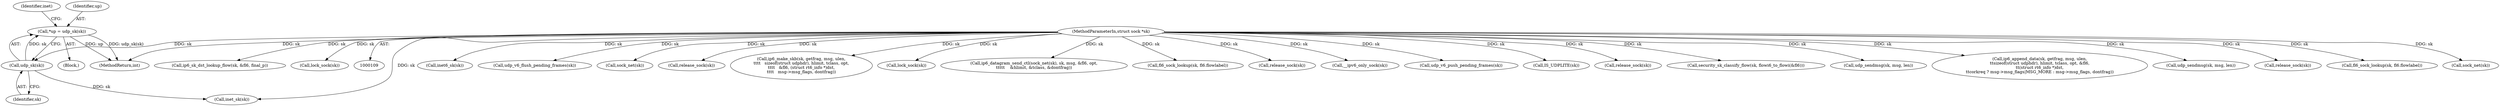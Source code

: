 digraph "0_linux_45f6fad84cc305103b28d73482b344d7f5b76f39_18@pointer" {
"1000116" [label="(Call,*up = udp_sk(sk))"];
"1000118" [label="(Call,udp_sk(sk))"];
"1000110" [label="(MethodParameterIn,struct sock *sk)"];
"1000128" [label="(Call,inet6_sk(sk))"];
"1000938" [label="(Call,udp_v6_flush_pending_frames(sk))"];
"1000122" [label="(Identifier,inet)"];
"1001020" [label="(Call,sock_net(sk))"];
"1000380" [label="(Call,release_sock(sk))"];
"1000117" [label="(Identifier,up)"];
"1000837" [label="(Call,ip6_make_skb(sk, getfrag, msg, ulen,\n\t\t\t\t   sizeof(struct udphdr), hlimit, tclass, opt,\n\t\t\t\t   &fl6, (struct rt6_info *)dst,\n\t\t\t\t   msg->msg_flags, dontfrag))"];
"1000110" [label="(MethodParameterIn,struct sock *sk)"];
"1000113" [label="(Block,)"];
"1000871" [label="(Call,lock_sock(sk))"];
"1000119" [label="(Identifier,sk)"];
"1000118" [label="(Call,udp_sk(sk))"];
"1000589" [label="(Call,ip6_datagram_send_ctl(sock_net(sk), sk, msg, &fl6, opt,\n\t\t\t\t\t    &hlimit, &tclass, &dontfrag))"];
"1000449" [label="(Call,fl6_sock_lookup(sk, fl6.flowlabel))"];
"1000879" [label="(Call,release_sock(sk))"];
"1000322" [label="(Call,__ipv6_only_sock(sk))"];
"1001043" [label="(MethodReturn,int)"];
"1000116" [label="(Call,*up = udp_sk(sk))"];
"1000946" [label="(Call,udp_v6_push_pending_frames(sk))"];
"1000192" [label="(Call,IS_UDPLITE(sk))"];
"1000974" [label="(Call,release_sock(sk))"];
"1000778" [label="(Call,security_sk_classify_flow(sk, flowi6_to_flowi(&fl6)))"];
"1000339" [label="(Call,udp_sendmsg(sk, msg, len))"];
"1000910" [label="(Call,ip6_append_data(sk, getfrag, msg, ulen,\n\t\tsizeof(struct udphdr), hlimit, tclass, opt, &fl6,\n\t\t(struct rt6_info *)dst,\n\t\tcorkreq ? msg->msg_flags|MSG_MORE : msg->msg_flags, dontfrag))"];
"1000328" [label="(Call,udp_sendmsg(sk, msg, len))"];
"1000389" [label="(Call,release_sock(sk))"];
"1000123" [label="(Call,inet_sk(sk))"];
"1000624" [label="(Call,fl6_sock_lookup(sk, fl6.flowlabel))"];
"1000590" [label="(Call,sock_net(sk))"];
"1000785" [label="(Call,ip6_sk_dst_lookup_flow(sk, &fl6, final_p))"];
"1000364" [label="(Call,lock_sock(sk))"];
"1000116" -> "1000113"  [label="AST: "];
"1000116" -> "1000118"  [label="CFG: "];
"1000117" -> "1000116"  [label="AST: "];
"1000118" -> "1000116"  [label="AST: "];
"1000122" -> "1000116"  [label="CFG: "];
"1000116" -> "1001043"  [label="DDG: up"];
"1000116" -> "1001043"  [label="DDG: udp_sk(sk)"];
"1000118" -> "1000116"  [label="DDG: sk"];
"1000118" -> "1000119"  [label="CFG: "];
"1000119" -> "1000118"  [label="AST: "];
"1000110" -> "1000118"  [label="DDG: sk"];
"1000118" -> "1000123"  [label="DDG: sk"];
"1000110" -> "1000109"  [label="AST: "];
"1000110" -> "1001043"  [label="DDG: sk"];
"1000110" -> "1000123"  [label="DDG: sk"];
"1000110" -> "1000128"  [label="DDG: sk"];
"1000110" -> "1000192"  [label="DDG: sk"];
"1000110" -> "1000322"  [label="DDG: sk"];
"1000110" -> "1000328"  [label="DDG: sk"];
"1000110" -> "1000339"  [label="DDG: sk"];
"1000110" -> "1000364"  [label="DDG: sk"];
"1000110" -> "1000380"  [label="DDG: sk"];
"1000110" -> "1000389"  [label="DDG: sk"];
"1000110" -> "1000449"  [label="DDG: sk"];
"1000110" -> "1000590"  [label="DDG: sk"];
"1000110" -> "1000589"  [label="DDG: sk"];
"1000110" -> "1000624"  [label="DDG: sk"];
"1000110" -> "1000778"  [label="DDG: sk"];
"1000110" -> "1000785"  [label="DDG: sk"];
"1000110" -> "1000837"  [label="DDG: sk"];
"1000110" -> "1000871"  [label="DDG: sk"];
"1000110" -> "1000879"  [label="DDG: sk"];
"1000110" -> "1000910"  [label="DDG: sk"];
"1000110" -> "1000938"  [label="DDG: sk"];
"1000110" -> "1000946"  [label="DDG: sk"];
"1000110" -> "1000974"  [label="DDG: sk"];
"1000110" -> "1001020"  [label="DDG: sk"];
}
